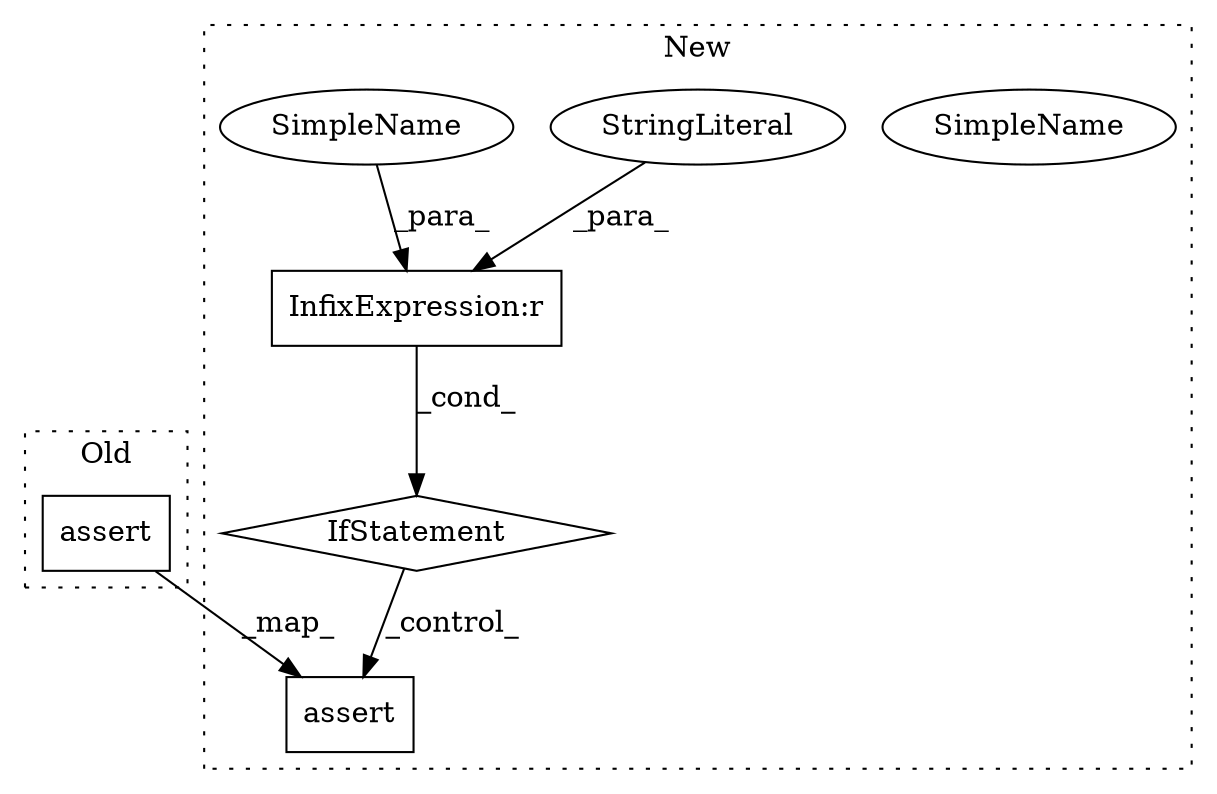 digraph G {
subgraph cluster0 {
1 [label="assert" a="32" s="50104,50144" l="7,1" shape="box"];
label = "Old";
style="dotted";
}
subgraph cluster1 {
2 [label="assert" a="32" s="50466,50506" l="7,1" shape="box"];
3 [label="InfixExpression:r" a="27" s="50371" l="4" shape="box"];
4 [label="SimpleName" a="42" s="50362" l="9" shape="ellipse"];
5 [label="IfStatement" a="25" s="50358,50379" l="4,14" shape="diamond"];
6 [label="StringLiteral" a="45" s="50375" l="4" shape="ellipse"];
7 [label="SimpleName" a="42" s="50362" l="9" shape="ellipse"];
label = "New";
style="dotted";
}
1 -> 2 [label="_map_"];
3 -> 5 [label="_cond_"];
5 -> 2 [label="_control_"];
6 -> 3 [label="_para_"];
7 -> 3 [label="_para_"];
}